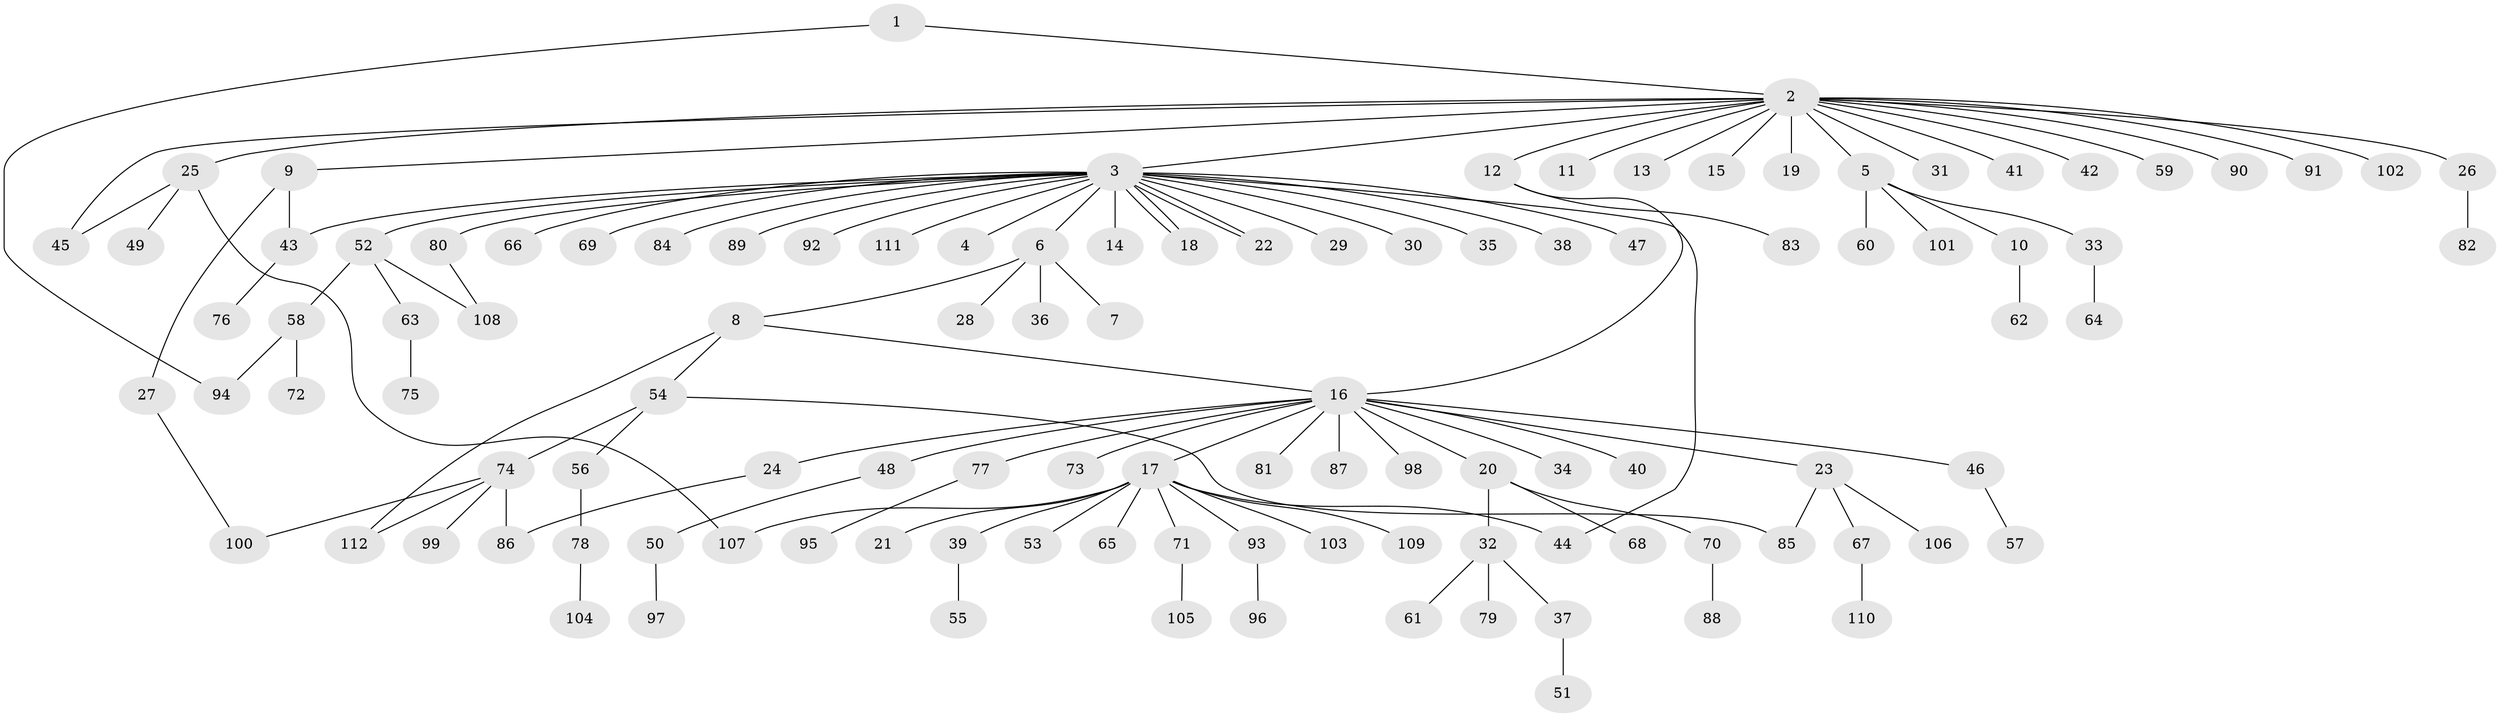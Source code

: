 // coarse degree distribution, {2: 0.16279069767441862, 17: 0.011627906976744186, 22: 0.011627906976744186, 1: 0.6627906976744186, 5: 0.023255813953488372, 4: 0.06976744186046512, 15: 0.011627906976744186, 10: 0.011627906976744186, 3: 0.03488372093023256}
// Generated by graph-tools (version 1.1) at 2025/51/02/27/25 19:51:58]
// undirected, 112 vertices, 124 edges
graph export_dot {
graph [start="1"]
  node [color=gray90,style=filled];
  1;
  2;
  3;
  4;
  5;
  6;
  7;
  8;
  9;
  10;
  11;
  12;
  13;
  14;
  15;
  16;
  17;
  18;
  19;
  20;
  21;
  22;
  23;
  24;
  25;
  26;
  27;
  28;
  29;
  30;
  31;
  32;
  33;
  34;
  35;
  36;
  37;
  38;
  39;
  40;
  41;
  42;
  43;
  44;
  45;
  46;
  47;
  48;
  49;
  50;
  51;
  52;
  53;
  54;
  55;
  56;
  57;
  58;
  59;
  60;
  61;
  62;
  63;
  64;
  65;
  66;
  67;
  68;
  69;
  70;
  71;
  72;
  73;
  74;
  75;
  76;
  77;
  78;
  79;
  80;
  81;
  82;
  83;
  84;
  85;
  86;
  87;
  88;
  89;
  90;
  91;
  92;
  93;
  94;
  95;
  96;
  97;
  98;
  99;
  100;
  101;
  102;
  103;
  104;
  105;
  106;
  107;
  108;
  109;
  110;
  111;
  112;
  1 -- 2;
  1 -- 94;
  2 -- 3;
  2 -- 5;
  2 -- 9;
  2 -- 11;
  2 -- 12;
  2 -- 13;
  2 -- 15;
  2 -- 19;
  2 -- 25;
  2 -- 26;
  2 -- 31;
  2 -- 41;
  2 -- 42;
  2 -- 45;
  2 -- 59;
  2 -- 90;
  2 -- 91;
  2 -- 102;
  3 -- 4;
  3 -- 6;
  3 -- 14;
  3 -- 18;
  3 -- 18;
  3 -- 22;
  3 -- 22;
  3 -- 29;
  3 -- 30;
  3 -- 35;
  3 -- 38;
  3 -- 43;
  3 -- 44;
  3 -- 47;
  3 -- 52;
  3 -- 66;
  3 -- 69;
  3 -- 80;
  3 -- 84;
  3 -- 89;
  3 -- 92;
  3 -- 111;
  5 -- 10;
  5 -- 33;
  5 -- 60;
  5 -- 101;
  6 -- 7;
  6 -- 8;
  6 -- 28;
  6 -- 36;
  8 -- 16;
  8 -- 54;
  8 -- 112;
  9 -- 27;
  9 -- 43;
  10 -- 62;
  12 -- 16;
  12 -- 83;
  16 -- 17;
  16 -- 20;
  16 -- 23;
  16 -- 24;
  16 -- 34;
  16 -- 40;
  16 -- 46;
  16 -- 48;
  16 -- 73;
  16 -- 77;
  16 -- 81;
  16 -- 87;
  16 -- 98;
  17 -- 21;
  17 -- 39;
  17 -- 44;
  17 -- 53;
  17 -- 65;
  17 -- 71;
  17 -- 93;
  17 -- 103;
  17 -- 107;
  17 -- 109;
  20 -- 32;
  20 -- 68;
  20 -- 70;
  23 -- 67;
  23 -- 85;
  23 -- 106;
  24 -- 86;
  25 -- 45;
  25 -- 49;
  25 -- 107;
  26 -- 82;
  27 -- 100;
  32 -- 37;
  32 -- 61;
  32 -- 79;
  33 -- 64;
  37 -- 51;
  39 -- 55;
  43 -- 76;
  46 -- 57;
  48 -- 50;
  50 -- 97;
  52 -- 58;
  52 -- 63;
  52 -- 108;
  54 -- 56;
  54 -- 74;
  54 -- 85;
  56 -- 78;
  58 -- 72;
  58 -- 94;
  63 -- 75;
  67 -- 110;
  70 -- 88;
  71 -- 105;
  74 -- 86;
  74 -- 99;
  74 -- 100;
  74 -- 112;
  77 -- 95;
  78 -- 104;
  80 -- 108;
  93 -- 96;
}
